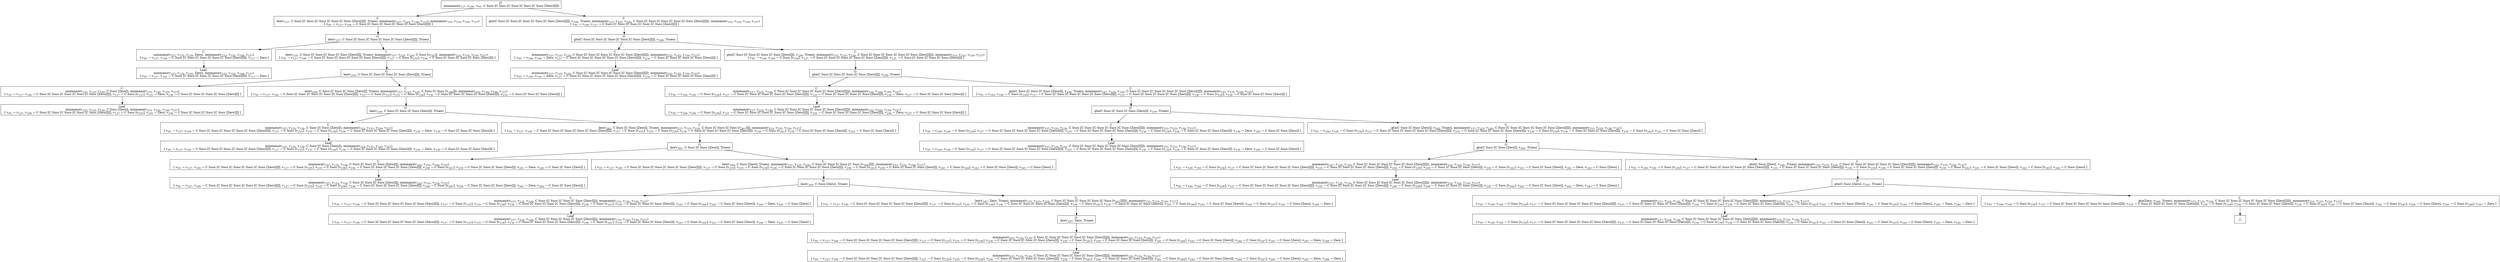 digraph {
    graph [rankdir=TB
          ,bgcolor=transparent];
    node [shape=box
         ,fillcolor=white
         ,style=filled];
    0 [label=<O <BR/> minmaxo(v<SUB>127</SUB>, v<SUB>100</SUB>, v<SUB>95</SUB>, C Succ [C Succ [C Succ [C Succ [C Succ [Zero]]]]])>];
    1 [label=<C <BR/> leo(v<SUB>127</SUB>, C Succ [C Succ [C Succ [C Succ [C Succ [Zero]]]]], Trueo), minmaxo(v<SUB>157</SUB>, v<SUB>125</SUB>, v<SUB>120</SUB>, v<SUB>127</SUB>), minmaxo(v<SUB>153</SUB>, v<SUB>155</SUB>, v<SUB>150</SUB>, v<SUB>157</SUB>) <BR/>  [ v<SUB>95</SUB> &rarr; v<SUB>127</SUB>, v<SUB>100</SUB> &rarr; C Succ [C Succ [C Succ [C Succ [C Succ [Zero]]]]] ] >];
    2 [label=<C <BR/> gto(C Succ [C Succ [C Succ [C Succ [C Succ [Zero]]]]], v<SUB>100</SUB>, Trueo), minmaxo(v<SUB>157</SUB>, v<SUB>125</SUB>, v<SUB>120</SUB>, C Succ [C Succ [C Succ [C Succ [C Succ [Zero]]]]]), minmaxo(v<SUB>153</SUB>, v<SUB>155</SUB>, v<SUB>150</SUB>, v<SUB>157</SUB>) <BR/>  [ v<SUB>95</SUB> &rarr; v<SUB>100</SUB>, v<SUB>127</SUB> &rarr; C Succ [C Succ [C Succ [C Succ [C Succ [Zero]]]]] ] >];
    3 [label=<O <BR/> leo(v<SUB>127</SUB>, C Succ [C Succ [C Succ [C Succ [C Succ [Zero]]]]], Trueo)>];
    4 [label=<C <BR/> minmaxo(v<SUB>157</SUB>, v<SUB>125</SUB>, v<SUB>120</SUB>, Zero), minmaxo(v<SUB>153</SUB>, v<SUB>155</SUB>, v<SUB>150</SUB>, v<SUB>157</SUB>) <BR/>  [ v<SUB>95</SUB> &rarr; v<SUB>127</SUB>, v<SUB>100</SUB> &rarr; C Succ [C Succ [C Succ [C Succ [C Succ [Zero]]]]], v<SUB>127</SUB> &rarr; Zero ] >];
    5 [label=<C <BR/> leo(v<SUB>235</SUB>, C Succ [C Succ [C Succ [C Succ [Zero]]]], Trueo), minmaxo(v<SUB>157</SUB>, v<SUB>125</SUB>, v<SUB>120</SUB>, C Succ [v<SUB>235</SUB>]), minmaxo(v<SUB>153</SUB>, v<SUB>155</SUB>, v<SUB>150</SUB>, v<SUB>157</SUB>) <BR/>  [ v<SUB>95</SUB> &rarr; v<SUB>127</SUB>, v<SUB>100</SUB> &rarr; C Succ [C Succ [C Succ [C Succ [C Succ [Zero]]]]], v<SUB>127</SUB> &rarr; C Succ [v<SUB>235</SUB>], v<SUB>236</SUB> &rarr; C Succ [C Succ [C Succ [C Succ [Zero]]]] ] >];
    6 [label=<Leaf <BR/> minmaxo(v<SUB>157</SUB>, v<SUB>125</SUB>, v<SUB>120</SUB>, Zero), minmaxo(v<SUB>153</SUB>, v<SUB>155</SUB>, v<SUB>150</SUB>, v<SUB>157</SUB>) <BR/>  [ v<SUB>95</SUB> &rarr; v<SUB>127</SUB>, v<SUB>100</SUB> &rarr; C Succ [C Succ [C Succ [C Succ [C Succ [Zero]]]]], v<SUB>127</SUB> &rarr; Zero ] >];
    7 [label=<O <BR/> leo(v<SUB>235</SUB>, C Succ [C Succ [C Succ [C Succ [Zero]]]], Trueo)>];
    8 [label=<C <BR/> minmaxo(v<SUB>157</SUB>, v<SUB>125</SUB>, v<SUB>120</SUB>, C Succ [Zero]), minmaxo(v<SUB>153</SUB>, v<SUB>155</SUB>, v<SUB>150</SUB>, v<SUB>157</SUB>) <BR/>  [ v<SUB>95</SUB> &rarr; v<SUB>127</SUB>, v<SUB>100</SUB> &rarr; C Succ [C Succ [C Succ [C Succ [C Succ [Zero]]]]], v<SUB>127</SUB> &rarr; C Succ [v<SUB>235</SUB>], v<SUB>235</SUB> &rarr; Zero, v<SUB>236</SUB> &rarr; C Succ [C Succ [C Succ [C Succ [Zero]]]] ] >];
    9 [label=<C <BR/> leo(v<SUB>238</SUB>, C Succ [C Succ [C Succ [Zero]]], Trueo), minmaxo(v<SUB>157</SUB>, v<SUB>125</SUB>, v<SUB>120</SUB>, C Succ [C Succ [v<SUB>238</SUB>]]), minmaxo(v<SUB>153</SUB>, v<SUB>155</SUB>, v<SUB>150</SUB>, v<SUB>157</SUB>) <BR/>  [ v<SUB>95</SUB> &rarr; v<SUB>127</SUB>, v<SUB>100</SUB> &rarr; C Succ [C Succ [C Succ [C Succ [C Succ [Zero]]]]], v<SUB>127</SUB> &rarr; C Succ [v<SUB>235</SUB>], v<SUB>235</SUB> &rarr; C Succ [v<SUB>238</SUB>], v<SUB>236</SUB> &rarr; C Succ [C Succ [C Succ [C Succ [Zero]]]], v<SUB>239</SUB> &rarr; C Succ [C Succ [C Succ [Zero]]] ] >];
    10 [label=<Leaf <BR/> minmaxo(v<SUB>157</SUB>, v<SUB>125</SUB>, v<SUB>120</SUB>, C Succ [Zero]), minmaxo(v<SUB>153</SUB>, v<SUB>155</SUB>, v<SUB>150</SUB>, v<SUB>157</SUB>) <BR/>  [ v<SUB>95</SUB> &rarr; v<SUB>127</SUB>, v<SUB>100</SUB> &rarr; C Succ [C Succ [C Succ [C Succ [C Succ [Zero]]]]], v<SUB>127</SUB> &rarr; C Succ [v<SUB>235</SUB>], v<SUB>235</SUB> &rarr; Zero, v<SUB>236</SUB> &rarr; C Succ [C Succ [C Succ [C Succ [Zero]]]] ] >];
    11 [label=<O <BR/> leo(v<SUB>238</SUB>, C Succ [C Succ [C Succ [Zero]]], Trueo)>];
    12 [label=<C <BR/> minmaxo(v<SUB>157</SUB>, v<SUB>125</SUB>, v<SUB>120</SUB>, C Succ [C Succ [Zero]]), minmaxo(v<SUB>153</SUB>, v<SUB>155</SUB>, v<SUB>150</SUB>, v<SUB>157</SUB>) <BR/>  [ v<SUB>95</SUB> &rarr; v<SUB>127</SUB>, v<SUB>100</SUB> &rarr; C Succ [C Succ [C Succ [C Succ [C Succ [Zero]]]]], v<SUB>127</SUB> &rarr; C Succ [v<SUB>235</SUB>], v<SUB>235</SUB> &rarr; C Succ [v<SUB>238</SUB>], v<SUB>236</SUB> &rarr; C Succ [C Succ [C Succ [C Succ [Zero]]]], v<SUB>238</SUB> &rarr; Zero, v<SUB>239</SUB> &rarr; C Succ [C Succ [C Succ [Zero]]] ] >];
    13 [label=<C <BR/> leo(v<SUB>241</SUB>, C Succ [C Succ [Zero]], Trueo), minmaxo(v<SUB>157</SUB>, v<SUB>125</SUB>, v<SUB>120</SUB>, C Succ [C Succ [C Succ [v<SUB>241</SUB>]]]), minmaxo(v<SUB>153</SUB>, v<SUB>155</SUB>, v<SUB>150</SUB>, v<SUB>157</SUB>) <BR/>  [ v<SUB>95</SUB> &rarr; v<SUB>127</SUB>, v<SUB>100</SUB> &rarr; C Succ [C Succ [C Succ [C Succ [C Succ [Zero]]]]], v<SUB>127</SUB> &rarr; C Succ [v<SUB>235</SUB>], v<SUB>235</SUB> &rarr; C Succ [v<SUB>238</SUB>], v<SUB>236</SUB> &rarr; C Succ [C Succ [C Succ [C Succ [Zero]]]], v<SUB>238</SUB> &rarr; C Succ [v<SUB>241</SUB>], v<SUB>239</SUB> &rarr; C Succ [C Succ [C Succ [Zero]]], v<SUB>242</SUB> &rarr; C Succ [C Succ [Zero]] ] >];
    14 [label=<Leaf <BR/> minmaxo(v<SUB>157</SUB>, v<SUB>125</SUB>, v<SUB>120</SUB>, C Succ [C Succ [Zero]]), minmaxo(v<SUB>153</SUB>, v<SUB>155</SUB>, v<SUB>150</SUB>, v<SUB>157</SUB>) <BR/>  [ v<SUB>95</SUB> &rarr; v<SUB>127</SUB>, v<SUB>100</SUB> &rarr; C Succ [C Succ [C Succ [C Succ [C Succ [Zero]]]]], v<SUB>127</SUB> &rarr; C Succ [v<SUB>235</SUB>], v<SUB>235</SUB> &rarr; C Succ [v<SUB>238</SUB>], v<SUB>236</SUB> &rarr; C Succ [C Succ [C Succ [C Succ [Zero]]]], v<SUB>238</SUB> &rarr; Zero, v<SUB>239</SUB> &rarr; C Succ [C Succ [C Succ [Zero]]] ] >];
    15 [label=<O <BR/> leo(v<SUB>241</SUB>, C Succ [C Succ [Zero]], Trueo)>];
    16 [label=<C <BR/> minmaxo(v<SUB>157</SUB>, v<SUB>125</SUB>, v<SUB>120</SUB>, C Succ [C Succ [C Succ [Zero]]]), minmaxo(v<SUB>153</SUB>, v<SUB>155</SUB>, v<SUB>150</SUB>, v<SUB>157</SUB>) <BR/>  [ v<SUB>95</SUB> &rarr; v<SUB>127</SUB>, v<SUB>100</SUB> &rarr; C Succ [C Succ [C Succ [C Succ [C Succ [Zero]]]]], v<SUB>127</SUB> &rarr; C Succ [v<SUB>235</SUB>], v<SUB>235</SUB> &rarr; C Succ [v<SUB>238</SUB>], v<SUB>236</SUB> &rarr; C Succ [C Succ [C Succ [C Succ [Zero]]]], v<SUB>238</SUB> &rarr; C Succ [v<SUB>241</SUB>], v<SUB>239</SUB> &rarr; C Succ [C Succ [C Succ [Zero]]], v<SUB>241</SUB> &rarr; Zero, v<SUB>242</SUB> &rarr; C Succ [C Succ [Zero]] ] >];
    17 [label=<C <BR/> leo(v<SUB>244</SUB>, C Succ [Zero], Trueo), minmaxo(v<SUB>157</SUB>, v<SUB>125</SUB>, v<SUB>120</SUB>, C Succ [C Succ [C Succ [C Succ [v<SUB>244</SUB>]]]]), minmaxo(v<SUB>153</SUB>, v<SUB>155</SUB>, v<SUB>150</SUB>, v<SUB>157</SUB>) <BR/>  [ v<SUB>95</SUB> &rarr; v<SUB>127</SUB>, v<SUB>100</SUB> &rarr; C Succ [C Succ [C Succ [C Succ [C Succ [Zero]]]]], v<SUB>127</SUB> &rarr; C Succ [v<SUB>235</SUB>], v<SUB>235</SUB> &rarr; C Succ [v<SUB>238</SUB>], v<SUB>236</SUB> &rarr; C Succ [C Succ [C Succ [C Succ [Zero]]]], v<SUB>238</SUB> &rarr; C Succ [v<SUB>241</SUB>], v<SUB>239</SUB> &rarr; C Succ [C Succ [C Succ [Zero]]], v<SUB>241</SUB> &rarr; C Succ [v<SUB>244</SUB>], v<SUB>242</SUB> &rarr; C Succ [C Succ [Zero]], v<SUB>245</SUB> &rarr; C Succ [Zero] ] >];
    18 [label=<Leaf <BR/> minmaxo(v<SUB>157</SUB>, v<SUB>125</SUB>, v<SUB>120</SUB>, C Succ [C Succ [C Succ [Zero]]]), minmaxo(v<SUB>153</SUB>, v<SUB>155</SUB>, v<SUB>150</SUB>, v<SUB>157</SUB>) <BR/>  [ v<SUB>95</SUB> &rarr; v<SUB>127</SUB>, v<SUB>100</SUB> &rarr; C Succ [C Succ [C Succ [C Succ [C Succ [Zero]]]]], v<SUB>127</SUB> &rarr; C Succ [v<SUB>235</SUB>], v<SUB>235</SUB> &rarr; C Succ [v<SUB>238</SUB>], v<SUB>236</SUB> &rarr; C Succ [C Succ [C Succ [C Succ [Zero]]]], v<SUB>238</SUB> &rarr; C Succ [v<SUB>241</SUB>], v<SUB>239</SUB> &rarr; C Succ [C Succ [C Succ [Zero]]], v<SUB>241</SUB> &rarr; Zero, v<SUB>242</SUB> &rarr; C Succ [C Succ [Zero]] ] >];
    19 [label=<O <BR/> leo(v<SUB>244</SUB>, C Succ [Zero], Trueo)>];
    20 [label=<C <BR/> minmaxo(v<SUB>157</SUB>, v<SUB>125</SUB>, v<SUB>120</SUB>, C Succ [C Succ [C Succ [C Succ [Zero]]]]), minmaxo(v<SUB>153</SUB>, v<SUB>155</SUB>, v<SUB>150</SUB>, v<SUB>157</SUB>) <BR/>  [ v<SUB>95</SUB> &rarr; v<SUB>127</SUB>, v<SUB>100</SUB> &rarr; C Succ [C Succ [C Succ [C Succ [C Succ [Zero]]]]], v<SUB>127</SUB> &rarr; C Succ [v<SUB>235</SUB>], v<SUB>235</SUB> &rarr; C Succ [v<SUB>238</SUB>], v<SUB>236</SUB> &rarr; C Succ [C Succ [C Succ [C Succ [Zero]]]], v<SUB>238</SUB> &rarr; C Succ [v<SUB>241</SUB>], v<SUB>239</SUB> &rarr; C Succ [C Succ [C Succ [Zero]]], v<SUB>241</SUB> &rarr; C Succ [v<SUB>244</SUB>], v<SUB>242</SUB> &rarr; C Succ [C Succ [Zero]], v<SUB>244</SUB> &rarr; Zero, v<SUB>245</SUB> &rarr; C Succ [Zero] ] >];
    21 [label=<C <BR/> leo(v<SUB>247</SUB>, Zero, Trueo), minmaxo(v<SUB>157</SUB>, v<SUB>125</SUB>, v<SUB>120</SUB>, C Succ [C Succ [C Succ [C Succ [C Succ [v<SUB>247</SUB>]]]]]), minmaxo(v<SUB>153</SUB>, v<SUB>155</SUB>, v<SUB>150</SUB>, v<SUB>157</SUB>) <BR/>  [ v<SUB>95</SUB> &rarr; v<SUB>127</SUB>, v<SUB>100</SUB> &rarr; C Succ [C Succ [C Succ [C Succ [C Succ [Zero]]]]], v<SUB>127</SUB> &rarr; C Succ [v<SUB>235</SUB>], v<SUB>235</SUB> &rarr; C Succ [v<SUB>238</SUB>], v<SUB>236</SUB> &rarr; C Succ [C Succ [C Succ [C Succ [Zero]]]], v<SUB>238</SUB> &rarr; C Succ [v<SUB>241</SUB>], v<SUB>239</SUB> &rarr; C Succ [C Succ [C Succ [Zero]]], v<SUB>241</SUB> &rarr; C Succ [v<SUB>244</SUB>], v<SUB>242</SUB> &rarr; C Succ [C Succ [Zero]], v<SUB>244</SUB> &rarr; C Succ [v<SUB>247</SUB>], v<SUB>245</SUB> &rarr; C Succ [Zero], v<SUB>248</SUB> &rarr; Zero ] >];
    22 [label=<Leaf <BR/> minmaxo(v<SUB>157</SUB>, v<SUB>125</SUB>, v<SUB>120</SUB>, C Succ [C Succ [C Succ [C Succ [Zero]]]]), minmaxo(v<SUB>153</SUB>, v<SUB>155</SUB>, v<SUB>150</SUB>, v<SUB>157</SUB>) <BR/>  [ v<SUB>95</SUB> &rarr; v<SUB>127</SUB>, v<SUB>100</SUB> &rarr; C Succ [C Succ [C Succ [C Succ [C Succ [Zero]]]]], v<SUB>127</SUB> &rarr; C Succ [v<SUB>235</SUB>], v<SUB>235</SUB> &rarr; C Succ [v<SUB>238</SUB>], v<SUB>236</SUB> &rarr; C Succ [C Succ [C Succ [C Succ [Zero]]]], v<SUB>238</SUB> &rarr; C Succ [v<SUB>241</SUB>], v<SUB>239</SUB> &rarr; C Succ [C Succ [C Succ [Zero]]], v<SUB>241</SUB> &rarr; C Succ [v<SUB>244</SUB>], v<SUB>242</SUB> &rarr; C Succ [C Succ [Zero]], v<SUB>244</SUB> &rarr; Zero, v<SUB>245</SUB> &rarr; C Succ [Zero] ] >];
    23 [label=<O <BR/> leo(v<SUB>247</SUB>, Zero, Trueo)>];
    24 [label=<C <BR/> minmaxo(v<SUB>157</SUB>, v<SUB>125</SUB>, v<SUB>120</SUB>, C Succ [C Succ [C Succ [C Succ [C Succ [Zero]]]]]), minmaxo(v<SUB>153</SUB>, v<SUB>155</SUB>, v<SUB>150</SUB>, v<SUB>157</SUB>) <BR/>  [ v<SUB>95</SUB> &rarr; v<SUB>127</SUB>, v<SUB>100</SUB> &rarr; C Succ [C Succ [C Succ [C Succ [C Succ [Zero]]]]], v<SUB>127</SUB> &rarr; C Succ [v<SUB>235</SUB>], v<SUB>235</SUB> &rarr; C Succ [v<SUB>238</SUB>], v<SUB>236</SUB> &rarr; C Succ [C Succ [C Succ [C Succ [Zero]]]], v<SUB>238</SUB> &rarr; C Succ [v<SUB>241</SUB>], v<SUB>239</SUB> &rarr; C Succ [C Succ [C Succ [Zero]]], v<SUB>241</SUB> &rarr; C Succ [v<SUB>244</SUB>], v<SUB>242</SUB> &rarr; C Succ [C Succ [Zero]], v<SUB>244</SUB> &rarr; C Succ [v<SUB>247</SUB>], v<SUB>245</SUB> &rarr; C Succ [Zero], v<SUB>247</SUB> &rarr; Zero, v<SUB>248</SUB> &rarr; Zero ] >];
    25 [label=<Leaf <BR/> minmaxo(v<SUB>157</SUB>, v<SUB>125</SUB>, v<SUB>120</SUB>, C Succ [C Succ [C Succ [C Succ [C Succ [Zero]]]]]), minmaxo(v<SUB>153</SUB>, v<SUB>155</SUB>, v<SUB>150</SUB>, v<SUB>157</SUB>) <BR/>  [ v<SUB>95</SUB> &rarr; v<SUB>127</SUB>, v<SUB>100</SUB> &rarr; C Succ [C Succ [C Succ [C Succ [C Succ [Zero]]]]], v<SUB>127</SUB> &rarr; C Succ [v<SUB>235</SUB>], v<SUB>235</SUB> &rarr; C Succ [v<SUB>238</SUB>], v<SUB>236</SUB> &rarr; C Succ [C Succ [C Succ [C Succ [Zero]]]], v<SUB>238</SUB> &rarr; C Succ [v<SUB>241</SUB>], v<SUB>239</SUB> &rarr; C Succ [C Succ [C Succ [Zero]]], v<SUB>241</SUB> &rarr; C Succ [v<SUB>244</SUB>], v<SUB>242</SUB> &rarr; C Succ [C Succ [Zero]], v<SUB>244</SUB> &rarr; C Succ [v<SUB>247</SUB>], v<SUB>245</SUB> &rarr; C Succ [Zero], v<SUB>247</SUB> &rarr; Zero, v<SUB>248</SUB> &rarr; Zero ] >];
    26 [label=<O <BR/> gto(C Succ [C Succ [C Succ [C Succ [C Succ [Zero]]]]], v<SUB>100</SUB>, Trueo)>];
    27 [label=<C <BR/> minmaxo(v<SUB>157</SUB>, v<SUB>125</SUB>, v<SUB>120</SUB>, C Succ [C Succ [C Succ [C Succ [C Succ [Zero]]]]]), minmaxo(v<SUB>153</SUB>, v<SUB>155</SUB>, v<SUB>150</SUB>, v<SUB>157</SUB>) <BR/>  [ v<SUB>95</SUB> &rarr; v<SUB>100</SUB>, v<SUB>100</SUB> &rarr; Zero, v<SUB>127</SUB> &rarr; C Succ [C Succ [C Succ [C Succ [C Succ [Zero]]]]], v<SUB>234</SUB> &rarr; C Succ [C Succ [C Succ [C Succ [Zero]]]] ] >];
    28 [label=<C <BR/> gto(C Succ [C Succ [C Succ [C Succ [Zero]]]], v<SUB>236</SUB>, Trueo), minmaxo(v<SUB>157</SUB>, v<SUB>125</SUB>, v<SUB>120</SUB>, C Succ [C Succ [C Succ [C Succ [C Succ [Zero]]]]]), minmaxo(v<SUB>153</SUB>, v<SUB>155</SUB>, v<SUB>150</SUB>, v<SUB>157</SUB>) <BR/>  [ v<SUB>95</SUB> &rarr; v<SUB>100</SUB>, v<SUB>100</SUB> &rarr; C Succ [v<SUB>236</SUB>], v<SUB>127</SUB> &rarr; C Succ [C Succ [C Succ [C Succ [C Succ [Zero]]]]], v<SUB>235</SUB> &rarr; C Succ [C Succ [C Succ [C Succ [Zero]]]] ] >];
    29 [label=<Leaf <BR/> minmaxo(v<SUB>157</SUB>, v<SUB>125</SUB>, v<SUB>120</SUB>, C Succ [C Succ [C Succ [C Succ [C Succ [Zero]]]]]), minmaxo(v<SUB>153</SUB>, v<SUB>155</SUB>, v<SUB>150</SUB>, v<SUB>157</SUB>) <BR/>  [ v<SUB>95</SUB> &rarr; v<SUB>100</SUB>, v<SUB>100</SUB> &rarr; Zero, v<SUB>127</SUB> &rarr; C Succ [C Succ [C Succ [C Succ [C Succ [Zero]]]]], v<SUB>234</SUB> &rarr; C Succ [C Succ [C Succ [C Succ [Zero]]]] ] >];
    30 [label=<O <BR/> gto(C Succ [C Succ [C Succ [C Succ [Zero]]]], v<SUB>236</SUB>, Trueo)>];
    31 [label=<C <BR/> minmaxo(v<SUB>157</SUB>, v<SUB>125</SUB>, v<SUB>120</SUB>, C Succ [C Succ [C Succ [C Succ [C Succ [Zero]]]]]), minmaxo(v<SUB>153</SUB>, v<SUB>155</SUB>, v<SUB>150</SUB>, v<SUB>157</SUB>) <BR/>  [ v<SUB>95</SUB> &rarr; v<SUB>100</SUB>, v<SUB>100</SUB> &rarr; C Succ [v<SUB>236</SUB>], v<SUB>127</SUB> &rarr; C Succ [C Succ [C Succ [C Succ [C Succ [Zero]]]]], v<SUB>235</SUB> &rarr; C Succ [C Succ [C Succ [C Succ [Zero]]]], v<SUB>236</SUB> &rarr; Zero, v<SUB>237</SUB> &rarr; C Succ [C Succ [C Succ [Zero]]] ] >];
    32 [label=<C <BR/> gto(C Succ [C Succ [C Succ [Zero]]], v<SUB>239</SUB>, Trueo), minmaxo(v<SUB>157</SUB>, v<SUB>125</SUB>, v<SUB>120</SUB>, C Succ [C Succ [C Succ [C Succ [C Succ [Zero]]]]]), minmaxo(v<SUB>153</SUB>, v<SUB>155</SUB>, v<SUB>150</SUB>, v<SUB>157</SUB>) <BR/>  [ v<SUB>95</SUB> &rarr; v<SUB>100</SUB>, v<SUB>100</SUB> &rarr; C Succ [v<SUB>236</SUB>], v<SUB>127</SUB> &rarr; C Succ [C Succ [C Succ [C Succ [C Succ [Zero]]]]], v<SUB>235</SUB> &rarr; C Succ [C Succ [C Succ [C Succ [Zero]]]], v<SUB>236</SUB> &rarr; C Succ [v<SUB>239</SUB>], v<SUB>238</SUB> &rarr; C Succ [C Succ [C Succ [Zero]]] ] >];
    33 [label=<Leaf <BR/> minmaxo(v<SUB>157</SUB>, v<SUB>125</SUB>, v<SUB>120</SUB>, C Succ [C Succ [C Succ [C Succ [C Succ [Zero]]]]]), minmaxo(v<SUB>153</SUB>, v<SUB>155</SUB>, v<SUB>150</SUB>, v<SUB>157</SUB>) <BR/>  [ v<SUB>95</SUB> &rarr; v<SUB>100</SUB>, v<SUB>100</SUB> &rarr; C Succ [v<SUB>236</SUB>], v<SUB>127</SUB> &rarr; C Succ [C Succ [C Succ [C Succ [C Succ [Zero]]]]], v<SUB>235</SUB> &rarr; C Succ [C Succ [C Succ [C Succ [Zero]]]], v<SUB>236</SUB> &rarr; Zero, v<SUB>237</SUB> &rarr; C Succ [C Succ [C Succ [Zero]]] ] >];
    34 [label=<O <BR/> gto(C Succ [C Succ [C Succ [Zero]]], v<SUB>239</SUB>, Trueo)>];
    35 [label=<C <BR/> minmaxo(v<SUB>157</SUB>, v<SUB>125</SUB>, v<SUB>120</SUB>, C Succ [C Succ [C Succ [C Succ [C Succ [Zero]]]]]), minmaxo(v<SUB>153</SUB>, v<SUB>155</SUB>, v<SUB>150</SUB>, v<SUB>157</SUB>) <BR/>  [ v<SUB>95</SUB> &rarr; v<SUB>100</SUB>, v<SUB>100</SUB> &rarr; C Succ [v<SUB>236</SUB>], v<SUB>127</SUB> &rarr; C Succ [C Succ [C Succ [C Succ [C Succ [Zero]]]]], v<SUB>235</SUB> &rarr; C Succ [C Succ [C Succ [C Succ [Zero]]]], v<SUB>236</SUB> &rarr; C Succ [v<SUB>239</SUB>], v<SUB>238</SUB> &rarr; C Succ [C Succ [C Succ [Zero]]], v<SUB>239</SUB> &rarr; Zero, v<SUB>240</SUB> &rarr; C Succ [C Succ [Zero]] ] >];
    36 [label=<C <BR/> gto(C Succ [C Succ [Zero]], v<SUB>242</SUB>, Trueo), minmaxo(v<SUB>157</SUB>, v<SUB>125</SUB>, v<SUB>120</SUB>, C Succ [C Succ [C Succ [C Succ [C Succ [Zero]]]]]), minmaxo(v<SUB>153</SUB>, v<SUB>155</SUB>, v<SUB>150</SUB>, v<SUB>157</SUB>) <BR/>  [ v<SUB>95</SUB> &rarr; v<SUB>100</SUB>, v<SUB>100</SUB> &rarr; C Succ [v<SUB>236</SUB>], v<SUB>127</SUB> &rarr; C Succ [C Succ [C Succ [C Succ [C Succ [Zero]]]]], v<SUB>235</SUB> &rarr; C Succ [C Succ [C Succ [C Succ [Zero]]]], v<SUB>236</SUB> &rarr; C Succ [v<SUB>239</SUB>], v<SUB>238</SUB> &rarr; C Succ [C Succ [C Succ [Zero]]], v<SUB>239</SUB> &rarr; C Succ [v<SUB>242</SUB>], v<SUB>241</SUB> &rarr; C Succ [C Succ [Zero]] ] >];
    37 [label=<Leaf <BR/> minmaxo(v<SUB>157</SUB>, v<SUB>125</SUB>, v<SUB>120</SUB>, C Succ [C Succ [C Succ [C Succ [C Succ [Zero]]]]]), minmaxo(v<SUB>153</SUB>, v<SUB>155</SUB>, v<SUB>150</SUB>, v<SUB>157</SUB>) <BR/>  [ v<SUB>95</SUB> &rarr; v<SUB>100</SUB>, v<SUB>100</SUB> &rarr; C Succ [v<SUB>236</SUB>], v<SUB>127</SUB> &rarr; C Succ [C Succ [C Succ [C Succ [C Succ [Zero]]]]], v<SUB>235</SUB> &rarr; C Succ [C Succ [C Succ [C Succ [Zero]]]], v<SUB>236</SUB> &rarr; C Succ [v<SUB>239</SUB>], v<SUB>238</SUB> &rarr; C Succ [C Succ [C Succ [Zero]]], v<SUB>239</SUB> &rarr; Zero, v<SUB>240</SUB> &rarr; C Succ [C Succ [Zero]] ] >];
    38 [label=<O <BR/> gto(C Succ [C Succ [Zero]], v<SUB>242</SUB>, Trueo)>];
    39 [label=<C <BR/> minmaxo(v<SUB>157</SUB>, v<SUB>125</SUB>, v<SUB>120</SUB>, C Succ [C Succ [C Succ [C Succ [C Succ [Zero]]]]]), minmaxo(v<SUB>153</SUB>, v<SUB>155</SUB>, v<SUB>150</SUB>, v<SUB>157</SUB>) <BR/>  [ v<SUB>95</SUB> &rarr; v<SUB>100</SUB>, v<SUB>100</SUB> &rarr; C Succ [v<SUB>236</SUB>], v<SUB>127</SUB> &rarr; C Succ [C Succ [C Succ [C Succ [C Succ [Zero]]]]], v<SUB>235</SUB> &rarr; C Succ [C Succ [C Succ [C Succ [Zero]]]], v<SUB>236</SUB> &rarr; C Succ [v<SUB>239</SUB>], v<SUB>238</SUB> &rarr; C Succ [C Succ [C Succ [Zero]]], v<SUB>239</SUB> &rarr; C Succ [v<SUB>242</SUB>], v<SUB>241</SUB> &rarr; C Succ [C Succ [Zero]], v<SUB>242</SUB> &rarr; Zero, v<SUB>243</SUB> &rarr; C Succ [Zero] ] >];
    40 [label=<C <BR/> gto(C Succ [Zero], v<SUB>245</SUB>, Trueo), minmaxo(v<SUB>157</SUB>, v<SUB>125</SUB>, v<SUB>120</SUB>, C Succ [C Succ [C Succ [C Succ [C Succ [Zero]]]]]), minmaxo(v<SUB>153</SUB>, v<SUB>155</SUB>, v<SUB>150</SUB>, v<SUB>157</SUB>) <BR/>  [ v<SUB>95</SUB> &rarr; v<SUB>100</SUB>, v<SUB>100</SUB> &rarr; C Succ [v<SUB>236</SUB>], v<SUB>127</SUB> &rarr; C Succ [C Succ [C Succ [C Succ [C Succ [Zero]]]]], v<SUB>235</SUB> &rarr; C Succ [C Succ [C Succ [C Succ [Zero]]]], v<SUB>236</SUB> &rarr; C Succ [v<SUB>239</SUB>], v<SUB>238</SUB> &rarr; C Succ [C Succ [C Succ [Zero]]], v<SUB>239</SUB> &rarr; C Succ [v<SUB>242</SUB>], v<SUB>241</SUB> &rarr; C Succ [C Succ [Zero]], v<SUB>242</SUB> &rarr; C Succ [v<SUB>245</SUB>], v<SUB>244</SUB> &rarr; C Succ [Zero] ] >];
    41 [label=<Leaf <BR/> minmaxo(v<SUB>157</SUB>, v<SUB>125</SUB>, v<SUB>120</SUB>, C Succ [C Succ [C Succ [C Succ [C Succ [Zero]]]]]), minmaxo(v<SUB>153</SUB>, v<SUB>155</SUB>, v<SUB>150</SUB>, v<SUB>157</SUB>) <BR/>  [ v<SUB>95</SUB> &rarr; v<SUB>100</SUB>, v<SUB>100</SUB> &rarr; C Succ [v<SUB>236</SUB>], v<SUB>127</SUB> &rarr; C Succ [C Succ [C Succ [C Succ [C Succ [Zero]]]]], v<SUB>235</SUB> &rarr; C Succ [C Succ [C Succ [C Succ [Zero]]]], v<SUB>236</SUB> &rarr; C Succ [v<SUB>239</SUB>], v<SUB>238</SUB> &rarr; C Succ [C Succ [C Succ [Zero]]], v<SUB>239</SUB> &rarr; C Succ [v<SUB>242</SUB>], v<SUB>241</SUB> &rarr; C Succ [C Succ [Zero]], v<SUB>242</SUB> &rarr; Zero, v<SUB>243</SUB> &rarr; C Succ [Zero] ] >];
    42 [label=<O <BR/> gto(C Succ [Zero], v<SUB>245</SUB>, Trueo)>];
    43 [label=<C <BR/> minmaxo(v<SUB>157</SUB>, v<SUB>125</SUB>, v<SUB>120</SUB>, C Succ [C Succ [C Succ [C Succ [C Succ [Zero]]]]]), minmaxo(v<SUB>153</SUB>, v<SUB>155</SUB>, v<SUB>150</SUB>, v<SUB>157</SUB>) <BR/>  [ v<SUB>95</SUB> &rarr; v<SUB>100</SUB>, v<SUB>100</SUB> &rarr; C Succ [v<SUB>236</SUB>], v<SUB>127</SUB> &rarr; C Succ [C Succ [C Succ [C Succ [C Succ [Zero]]]]], v<SUB>235</SUB> &rarr; C Succ [C Succ [C Succ [C Succ [Zero]]]], v<SUB>236</SUB> &rarr; C Succ [v<SUB>239</SUB>], v<SUB>238</SUB> &rarr; C Succ [C Succ [C Succ [Zero]]], v<SUB>239</SUB> &rarr; C Succ [v<SUB>242</SUB>], v<SUB>241</SUB> &rarr; C Succ [C Succ [Zero]], v<SUB>242</SUB> &rarr; C Succ [v<SUB>245</SUB>], v<SUB>244</SUB> &rarr; C Succ [Zero], v<SUB>245</SUB> &rarr; Zero, v<SUB>246</SUB> &rarr; Zero ] >];
    44 [label=<C <BR/> gto(Zero, v<SUB>248</SUB>, Trueo), minmaxo(v<SUB>157</SUB>, v<SUB>125</SUB>, v<SUB>120</SUB>, C Succ [C Succ [C Succ [C Succ [C Succ [Zero]]]]]), minmaxo(v<SUB>153</SUB>, v<SUB>155</SUB>, v<SUB>150</SUB>, v<SUB>157</SUB>) <BR/>  [ v<SUB>95</SUB> &rarr; v<SUB>100</SUB>, v<SUB>100</SUB> &rarr; C Succ [v<SUB>236</SUB>], v<SUB>127</SUB> &rarr; C Succ [C Succ [C Succ [C Succ [C Succ [Zero]]]]], v<SUB>235</SUB> &rarr; C Succ [C Succ [C Succ [C Succ [Zero]]]], v<SUB>236</SUB> &rarr; C Succ [v<SUB>239</SUB>], v<SUB>238</SUB> &rarr; C Succ [C Succ [C Succ [Zero]]], v<SUB>239</SUB> &rarr; C Succ [v<SUB>242</SUB>], v<SUB>241</SUB> &rarr; C Succ [C Succ [Zero]], v<SUB>242</SUB> &rarr; C Succ [v<SUB>245</SUB>], v<SUB>244</SUB> &rarr; C Succ [Zero], v<SUB>245</SUB> &rarr; C Succ [v<SUB>248</SUB>], v<SUB>247</SUB> &rarr; Zero ] >];
    45 [label=<Leaf <BR/> minmaxo(v<SUB>157</SUB>, v<SUB>125</SUB>, v<SUB>120</SUB>, C Succ [C Succ [C Succ [C Succ [C Succ [Zero]]]]]), minmaxo(v<SUB>153</SUB>, v<SUB>155</SUB>, v<SUB>150</SUB>, v<SUB>157</SUB>) <BR/>  [ v<SUB>95</SUB> &rarr; v<SUB>100</SUB>, v<SUB>100</SUB> &rarr; C Succ [v<SUB>236</SUB>], v<SUB>127</SUB> &rarr; C Succ [C Succ [C Succ [C Succ [C Succ [Zero]]]]], v<SUB>235</SUB> &rarr; C Succ [C Succ [C Succ [C Succ [Zero]]]], v<SUB>236</SUB> &rarr; C Succ [v<SUB>239</SUB>], v<SUB>238</SUB> &rarr; C Succ [C Succ [C Succ [Zero]]], v<SUB>239</SUB> &rarr; C Succ [v<SUB>242</SUB>], v<SUB>241</SUB> &rarr; C Succ [C Succ [Zero]], v<SUB>242</SUB> &rarr; C Succ [v<SUB>245</SUB>], v<SUB>244</SUB> &rarr; C Succ [Zero], v<SUB>245</SUB> &rarr; Zero, v<SUB>246</SUB> &rarr; Zero ] >];
    46 [label=<_|_>];
    0 -> 1 [label=""];
    0 -> 2 [label=""];
    1 -> 3 [label=""];
    2 -> 26 [label=""];
    3 -> 4 [label=""];
    3 -> 5 [label=""];
    4 -> 6 [label=""];
    5 -> 7 [label=""];
    7 -> 8 [label=""];
    7 -> 9 [label=""];
    8 -> 10 [label=""];
    9 -> 11 [label=""];
    11 -> 12 [label=""];
    11 -> 13 [label=""];
    12 -> 14 [label=""];
    13 -> 15 [label=""];
    15 -> 16 [label=""];
    15 -> 17 [label=""];
    16 -> 18 [label=""];
    17 -> 19 [label=""];
    19 -> 20 [label=""];
    19 -> 21 [label=""];
    20 -> 22 [label=""];
    21 -> 23 [label=""];
    23 -> 24 [label=""];
    24 -> 25 [label=""];
    26 -> 27 [label=""];
    26 -> 28 [label=""];
    27 -> 29 [label=""];
    28 -> 30 [label=""];
    30 -> 31 [label=""];
    30 -> 32 [label=""];
    31 -> 33 [label=""];
    32 -> 34 [label=""];
    34 -> 35 [label=""];
    34 -> 36 [label=""];
    35 -> 37 [label=""];
    36 -> 38 [label=""];
    38 -> 39 [label=""];
    38 -> 40 [label=""];
    39 -> 41 [label=""];
    40 -> 42 [label=""];
    42 -> 43 [label=""];
    42 -> 44 [label=""];
    43 -> 45 [label=""];
    44 -> 46 [label=""];
}